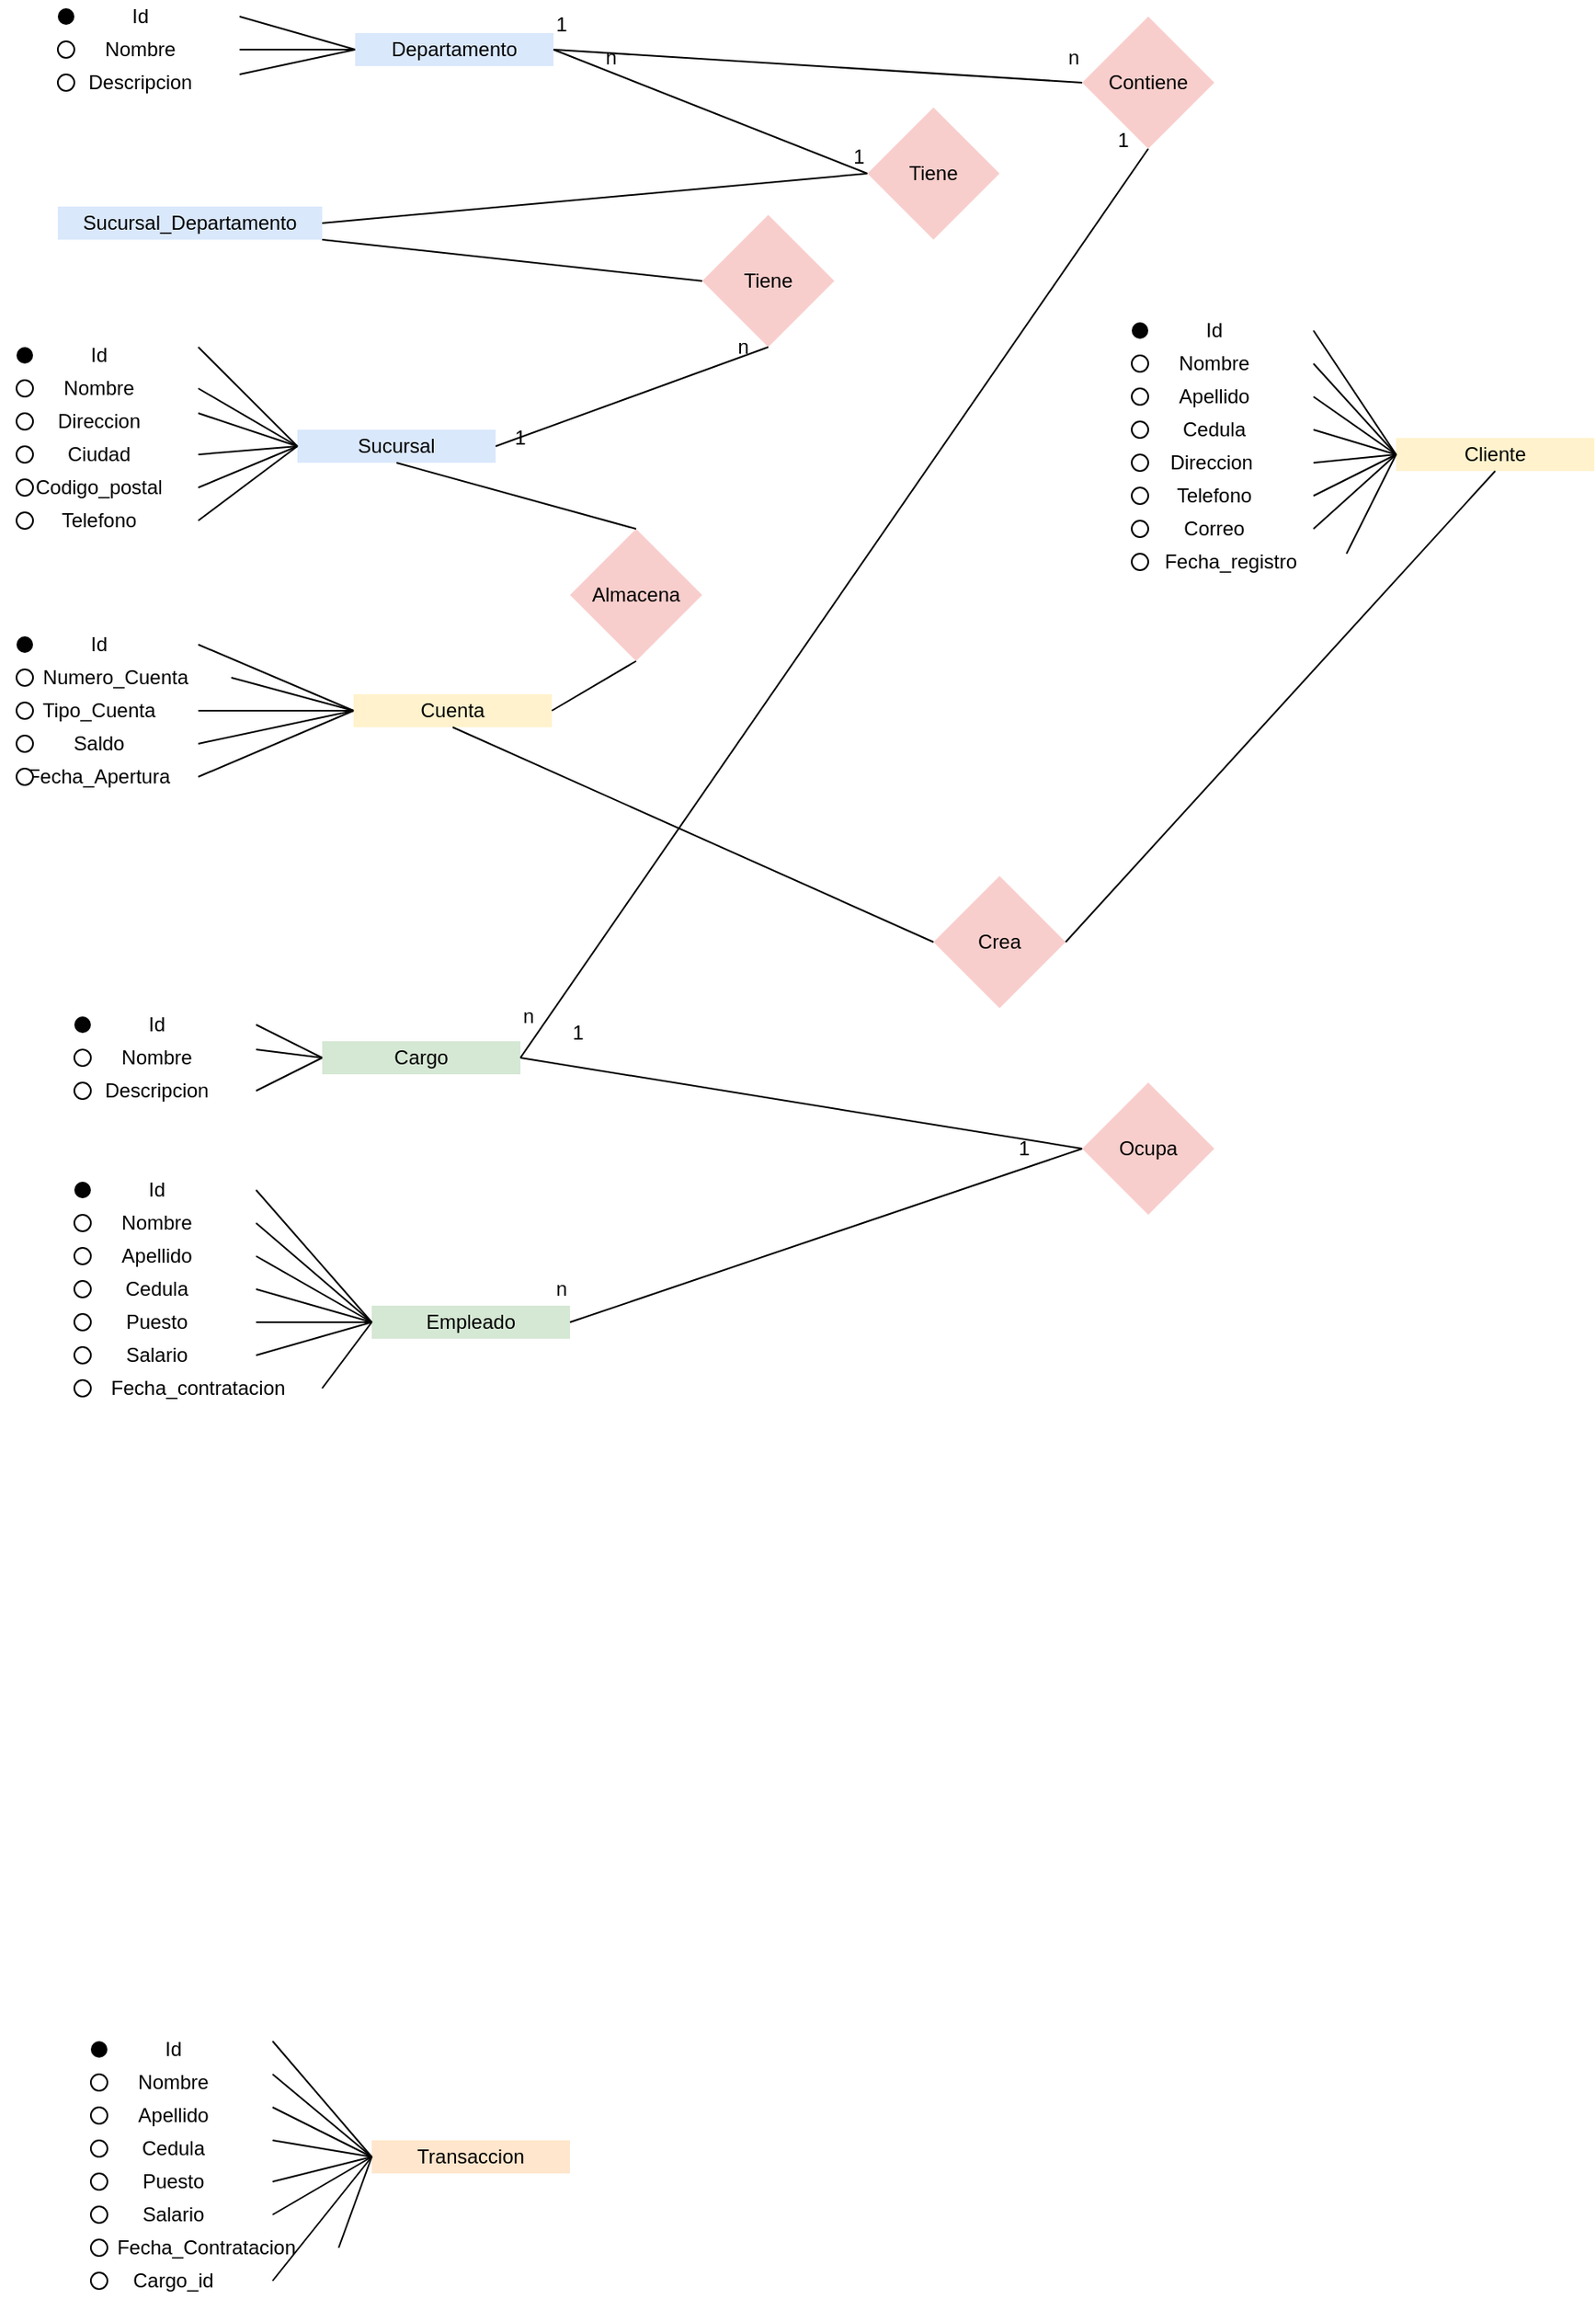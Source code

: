 <mxfile version="24.7.17">
  <diagram name="Página-1" id="cm6yaXPaY5m1iNGXlT3-">
    <mxGraphModel dx="1042" dy="1734" grid="1" gridSize="10" guides="1" tooltips="1" connect="1" arrows="1" fold="1" page="1" pageScale="1" pageWidth="827" pageHeight="1169" background="#ffffff" math="0" shadow="0">
      <root>
        <mxCell id="0" />
        <mxCell id="1" parent="0" />
        <mxCell id="n42NYAiiNYogg9BAQ1MC-1" value="Nombre" style="rounded=0;whiteSpace=wrap;html=1;strokeColor=none;fillColor=none;" parent="1" vertex="1">
          <mxGeometry x="35" y="-765" width="120" height="20" as="geometry" />
        </mxCell>
        <mxCell id="n42NYAiiNYogg9BAQ1MC-2" value="Id" style="rounded=0;whiteSpace=wrap;html=1;strokeColor=none;fillColor=none;" parent="1" vertex="1">
          <mxGeometry x="35" y="-785" width="120" height="20" as="geometry" />
        </mxCell>
        <mxCell id="n42NYAiiNYogg9BAQ1MC-3" value="Direccion" style="rounded=0;whiteSpace=wrap;html=1;strokeColor=none;fillColor=none;" parent="1" vertex="1">
          <mxGeometry x="35" y="-745" width="120" height="20" as="geometry" />
        </mxCell>
        <mxCell id="n42NYAiiNYogg9BAQ1MC-5" value="Ciudad" style="rounded=0;whiteSpace=wrap;html=1;strokeColor=none;fillColor=none;" parent="1" vertex="1">
          <mxGeometry x="35" y="-725" width="120" height="20" as="geometry" />
        </mxCell>
        <mxCell id="n42NYAiiNYogg9BAQ1MC-6" value="Codigo_postal" style="rounded=0;whiteSpace=wrap;html=1;strokeColor=none;fillColor=none;" parent="1" vertex="1">
          <mxGeometry x="35" y="-705" width="120" height="20" as="geometry" />
        </mxCell>
        <mxCell id="n42NYAiiNYogg9BAQ1MC-7" value="Telefono" style="rounded=0;whiteSpace=wrap;html=1;strokeColor=none;fillColor=none;" parent="1" vertex="1">
          <mxGeometry x="35" y="-685" width="120" height="20" as="geometry" />
        </mxCell>
        <mxCell id="n42NYAiiNYogg9BAQ1MC-8" value="Sucursal" style="rounded=0;whiteSpace=wrap;html=1;strokeColor=none;fillColor=#dae8fc;" parent="1" vertex="1">
          <mxGeometry x="215" y="-730" width="120" height="20" as="geometry" />
        </mxCell>
        <mxCell id="n42NYAiiNYogg9BAQ1MC-9" value="" style="ellipse;whiteSpace=wrap;html=1;aspect=fixed;fillColor=#000000;strokeColor=none;" parent="1" vertex="1">
          <mxGeometry x="45" y="-780" width="10" height="10" as="geometry" />
        </mxCell>
        <mxCell id="n42NYAiiNYogg9BAQ1MC-11" value="" style="ellipse;whiteSpace=wrap;html=1;aspect=fixed;" parent="1" vertex="1">
          <mxGeometry x="45" y="-760" width="10" height="10" as="geometry" />
        </mxCell>
        <mxCell id="n42NYAiiNYogg9BAQ1MC-12" value="" style="ellipse;whiteSpace=wrap;html=1;aspect=fixed;" parent="1" vertex="1">
          <mxGeometry x="45" y="-740" width="10" height="10" as="geometry" />
        </mxCell>
        <mxCell id="n42NYAiiNYogg9BAQ1MC-13" value="" style="ellipse;whiteSpace=wrap;html=1;aspect=fixed;" parent="1" vertex="1">
          <mxGeometry x="45" y="-720" width="10" height="10" as="geometry" />
        </mxCell>
        <mxCell id="n42NYAiiNYogg9BAQ1MC-14" value="" style="ellipse;whiteSpace=wrap;html=1;aspect=fixed;" parent="1" vertex="1">
          <mxGeometry x="45" y="-700" width="10" height="10" as="geometry" />
        </mxCell>
        <mxCell id="n42NYAiiNYogg9BAQ1MC-15" value="" style="ellipse;whiteSpace=wrap;html=1;aspect=fixed;" parent="1" vertex="1">
          <mxGeometry x="45" y="-680" width="10" height="10" as="geometry" />
        </mxCell>
        <mxCell id="n42NYAiiNYogg9BAQ1MC-16" value="" style="endArrow=none;html=1;rounded=0;entryX=0;entryY=0.5;entryDx=0;entryDy=0;exitX=1;exitY=0.25;exitDx=0;exitDy=0;" parent="1" source="n42NYAiiNYogg9BAQ1MC-2" target="n42NYAiiNYogg9BAQ1MC-8" edge="1">
          <mxGeometry width="50" height="50" relative="1" as="geometry">
            <mxPoint x="135" y="-765" as="sourcePoint" />
            <mxPoint x="185" y="-815" as="targetPoint" />
          </mxGeometry>
        </mxCell>
        <mxCell id="n42NYAiiNYogg9BAQ1MC-17" value="" style="endArrow=none;html=1;rounded=0;entryX=0;entryY=0.5;entryDx=0;entryDy=0;exitX=1;exitY=0.5;exitDx=0;exitDy=0;" parent="1" source="n42NYAiiNYogg9BAQ1MC-1" target="n42NYAiiNYogg9BAQ1MC-8" edge="1">
          <mxGeometry width="50" height="50" relative="1" as="geometry">
            <mxPoint x="145" y="-760" as="sourcePoint" />
            <mxPoint x="215" y="-725" as="targetPoint" />
          </mxGeometry>
        </mxCell>
        <mxCell id="n42NYAiiNYogg9BAQ1MC-18" value="" style="endArrow=none;html=1;rounded=0;exitX=1;exitY=0.25;exitDx=0;exitDy=0;entryX=0;entryY=0.5;entryDx=0;entryDy=0;" parent="1" source="n42NYAiiNYogg9BAQ1MC-3" target="n42NYAiiNYogg9BAQ1MC-8" edge="1">
          <mxGeometry width="50" height="50" relative="1" as="geometry">
            <mxPoint x="155" y="-735" as="sourcePoint" />
            <mxPoint x="225" y="-745" as="targetPoint" />
          </mxGeometry>
        </mxCell>
        <mxCell id="n42NYAiiNYogg9BAQ1MC-19" value="" style="endArrow=none;html=1;rounded=0;entryX=0;entryY=0.5;entryDx=0;entryDy=0;exitX=1;exitY=0.5;exitDx=0;exitDy=0;" parent="1" source="n42NYAiiNYogg9BAQ1MC-5" target="n42NYAiiNYogg9BAQ1MC-8" edge="1">
          <mxGeometry width="50" height="50" relative="1" as="geometry">
            <mxPoint x="185" y="-750" as="sourcePoint" />
            <mxPoint x="255" y="-715" as="targetPoint" />
          </mxGeometry>
        </mxCell>
        <mxCell id="n42NYAiiNYogg9BAQ1MC-20" value="" style="endArrow=none;html=1;rounded=0;entryX=0;entryY=0.5;entryDx=0;entryDy=0;exitX=1;exitY=0.5;exitDx=0;exitDy=0;" parent="1" source="n42NYAiiNYogg9BAQ1MC-6" target="n42NYAiiNYogg9BAQ1MC-8" edge="1">
          <mxGeometry width="50" height="50" relative="1" as="geometry">
            <mxPoint x="195" y="-740" as="sourcePoint" />
            <mxPoint x="265" y="-705" as="targetPoint" />
          </mxGeometry>
        </mxCell>
        <mxCell id="n42NYAiiNYogg9BAQ1MC-21" value="" style="endArrow=none;html=1;rounded=0;entryX=0;entryY=0.5;entryDx=0;entryDy=0;exitX=1;exitY=0.5;exitDx=0;exitDy=0;" parent="1" source="n42NYAiiNYogg9BAQ1MC-7" target="n42NYAiiNYogg9BAQ1MC-8" edge="1">
          <mxGeometry width="50" height="50" relative="1" as="geometry">
            <mxPoint x="205" y="-730" as="sourcePoint" />
            <mxPoint x="275" y="-695" as="targetPoint" />
          </mxGeometry>
        </mxCell>
        <mxCell id="n42NYAiiNYogg9BAQ1MC-23" value="Nombre" style="rounded=0;whiteSpace=wrap;html=1;strokeColor=none;fillColor=none;" parent="1" vertex="1">
          <mxGeometry x="60" y="-970" width="120" height="20" as="geometry" />
        </mxCell>
        <mxCell id="n42NYAiiNYogg9BAQ1MC-24" value="Id" style="rounded=0;whiteSpace=wrap;html=1;strokeColor=none;fillColor=none;" parent="1" vertex="1">
          <mxGeometry x="60" y="-990" width="120" height="20" as="geometry" />
        </mxCell>
        <mxCell id="n42NYAiiNYogg9BAQ1MC-25" value="Descripcion" style="rounded=0;whiteSpace=wrap;html=1;strokeColor=none;fillColor=none;" parent="1" vertex="1">
          <mxGeometry x="60" y="-950" width="120" height="20" as="geometry" />
        </mxCell>
        <mxCell id="n42NYAiiNYogg9BAQ1MC-26" value="" style="ellipse;whiteSpace=wrap;html=1;aspect=fixed;fillColor=#000000;strokeColor=none;" parent="1" vertex="1">
          <mxGeometry x="70" y="-985" width="10" height="10" as="geometry" />
        </mxCell>
        <mxCell id="n42NYAiiNYogg9BAQ1MC-27" value="" style="ellipse;whiteSpace=wrap;html=1;aspect=fixed;" parent="1" vertex="1">
          <mxGeometry x="70" y="-965" width="10" height="10" as="geometry" />
        </mxCell>
        <mxCell id="n42NYAiiNYogg9BAQ1MC-28" value="" style="ellipse;whiteSpace=wrap;html=1;aspect=fixed;" parent="1" vertex="1">
          <mxGeometry x="70" y="-945" width="10" height="10" as="geometry" />
        </mxCell>
        <mxCell id="n42NYAiiNYogg9BAQ1MC-29" value="" style="endArrow=none;html=1;rounded=0;exitX=1;exitY=0.5;exitDx=0;exitDy=0;entryX=0;entryY=0.5;entryDx=0;entryDy=0;" parent="1" source="n42NYAiiNYogg9BAQ1MC-24" target="n42NYAiiNYogg9BAQ1MC-32" edge="1">
          <mxGeometry width="50" height="50" relative="1" as="geometry">
            <mxPoint x="170" y="-985" as="sourcePoint" />
            <mxPoint x="220" y="-1035" as="targetPoint" />
          </mxGeometry>
        </mxCell>
        <mxCell id="n42NYAiiNYogg9BAQ1MC-32" value="Departamento" style="rounded=0;whiteSpace=wrap;html=1;fillColor=#dae8fc;strokeColor=none;" parent="1" vertex="1">
          <mxGeometry x="250" y="-970" width="120" height="20" as="geometry" />
        </mxCell>
        <mxCell id="n42NYAiiNYogg9BAQ1MC-34" value="" style="endArrow=none;html=1;rounded=0;exitX=1;exitY=0.5;exitDx=0;exitDy=0;entryX=0;entryY=0.5;entryDx=0;entryDy=0;" parent="1" source="n42NYAiiNYogg9BAQ1MC-23" target="n42NYAiiNYogg9BAQ1MC-32" edge="1">
          <mxGeometry width="50" height="50" relative="1" as="geometry">
            <mxPoint x="190" y="-970" as="sourcePoint" />
            <mxPoint x="260" y="-950" as="targetPoint" />
          </mxGeometry>
        </mxCell>
        <mxCell id="n42NYAiiNYogg9BAQ1MC-35" value="" style="endArrow=none;html=1;rounded=0;exitX=1;exitY=0.25;exitDx=0;exitDy=0;entryX=0;entryY=0.5;entryDx=0;entryDy=0;" parent="1" source="n42NYAiiNYogg9BAQ1MC-25" target="n42NYAiiNYogg9BAQ1MC-32" edge="1">
          <mxGeometry width="50" height="50" relative="1" as="geometry">
            <mxPoint x="200" y="-960" as="sourcePoint" />
            <mxPoint x="270" y="-940" as="targetPoint" />
          </mxGeometry>
        </mxCell>
        <mxCell id="n42NYAiiNYogg9BAQ1MC-36" value="Nombre" style="rounded=0;whiteSpace=wrap;html=1;strokeColor=none;fillColor=none;" parent="1" vertex="1">
          <mxGeometry x="70" y="-360" width="120" height="20" as="geometry" />
        </mxCell>
        <mxCell id="n42NYAiiNYogg9BAQ1MC-37" value="Id" style="rounded=0;whiteSpace=wrap;html=1;strokeColor=none;fillColor=none;" parent="1" vertex="1">
          <mxGeometry x="70" y="-380" width="120" height="20" as="geometry" />
        </mxCell>
        <mxCell id="n42NYAiiNYogg9BAQ1MC-38" value="Descripcion" style="rounded=0;whiteSpace=wrap;html=1;strokeColor=none;fillColor=none;" parent="1" vertex="1">
          <mxGeometry x="70" y="-340" width="120" height="20" as="geometry" />
        </mxCell>
        <mxCell id="n42NYAiiNYogg9BAQ1MC-39" value="" style="ellipse;whiteSpace=wrap;html=1;aspect=fixed;fillColor=#030303;strokeColor=none;" parent="1" vertex="1">
          <mxGeometry x="80" y="-375" width="10" height="10" as="geometry" />
        </mxCell>
        <mxCell id="n42NYAiiNYogg9BAQ1MC-40" value="" style="ellipse;whiteSpace=wrap;html=1;aspect=fixed;" parent="1" vertex="1">
          <mxGeometry x="80" y="-355" width="10" height="10" as="geometry" />
        </mxCell>
        <mxCell id="n42NYAiiNYogg9BAQ1MC-41" value="" style="ellipse;whiteSpace=wrap;html=1;aspect=fixed;" parent="1" vertex="1">
          <mxGeometry x="80" y="-335" width="10" height="10" as="geometry" />
        </mxCell>
        <mxCell id="n42NYAiiNYogg9BAQ1MC-42" value="Cargo" style="rounded=0;whiteSpace=wrap;html=1;strokeColor=none;fillColor=#d5e8d4;" parent="1" vertex="1">
          <mxGeometry x="230" y="-360" width="120" height="20" as="geometry" />
        </mxCell>
        <mxCell id="n42NYAiiNYogg9BAQ1MC-46" value="" style="endArrow=none;html=1;rounded=0;exitX=1;exitY=0.5;exitDx=0;exitDy=0;entryX=0;entryY=0.5;entryDx=0;entryDy=0;" parent="1" source="n42NYAiiNYogg9BAQ1MC-37" target="n42NYAiiNYogg9BAQ1MC-42" edge="1">
          <mxGeometry width="50" height="50" relative="1" as="geometry">
            <mxPoint x="170" y="-375" as="sourcePoint" />
            <mxPoint x="220" y="-425" as="targetPoint" />
          </mxGeometry>
        </mxCell>
        <mxCell id="n42NYAiiNYogg9BAQ1MC-47" value="" style="endArrow=none;html=1;rounded=0;exitX=1;exitY=0.25;exitDx=0;exitDy=0;entryX=0;entryY=0.5;entryDx=0;entryDy=0;" parent="1" source="n42NYAiiNYogg9BAQ1MC-36" target="n42NYAiiNYogg9BAQ1MC-42" edge="1">
          <mxGeometry width="50" height="50" relative="1" as="geometry">
            <mxPoint x="190" y="-345" as="sourcePoint" />
            <mxPoint x="240" y="-395" as="targetPoint" />
          </mxGeometry>
        </mxCell>
        <mxCell id="n42NYAiiNYogg9BAQ1MC-48" value="" style="endArrow=none;html=1;rounded=0;exitX=1;exitY=0.5;exitDx=0;exitDy=0;entryX=0;entryY=0.5;entryDx=0;entryDy=0;" parent="1" source="n42NYAiiNYogg9BAQ1MC-38" target="n42NYAiiNYogg9BAQ1MC-42" edge="1">
          <mxGeometry width="50" height="50" relative="1" as="geometry">
            <mxPoint x="200" y="-330" as="sourcePoint" />
            <mxPoint x="250" y="-380" as="targetPoint" />
          </mxGeometry>
        </mxCell>
        <mxCell id="n42NYAiiNYogg9BAQ1MC-56" value="Id" style="rounded=0;whiteSpace=wrap;html=1;strokeColor=none;fillColor=none;" parent="1" vertex="1">
          <mxGeometry x="70" y="-280" width="120" height="20" as="geometry" />
        </mxCell>
        <mxCell id="n42NYAiiNYogg9BAQ1MC-57" value="" style="ellipse;whiteSpace=wrap;html=1;aspect=fixed;fillColor=#030303;strokeColor=none;" parent="1" vertex="1">
          <mxGeometry x="80" y="-275" width="10" height="10" as="geometry" />
        </mxCell>
        <mxCell id="n42NYAiiNYogg9BAQ1MC-58" value="Nombre" style="rounded=0;whiteSpace=wrap;html=1;strokeColor=none;fillColor=none;" parent="1" vertex="1">
          <mxGeometry x="70" y="-260" width="120" height="20" as="geometry" />
        </mxCell>
        <mxCell id="n42NYAiiNYogg9BAQ1MC-60" value="Apellido&lt;span style=&quot;color: rgba(0, 0, 0, 0); font-family: monospace; font-size: 0px; text-align: start; text-wrap: nowrap;&quot;&gt;%3CmxGraphModel%3E%3Croot%3E%3CmxCell%20id%3D%220%22%2F%3E%3CmxCell%20id%3D%221%22%20parent%3D%220%22%2F%3E%3CmxCell%20id%3D%222%22%20value%3D%22Id%22%20style%3D%22rounded%3D0%3BwhiteSpace%3Dwrap%3Bhtml%3D1%3BstrokeColor%3Ddefault%3B%22%20vertex%3D%221%22%20parent%3D%221%22%3E%3CmxGeometry%20x%3D%22420%22%20y%3D%22-660%22%20width%3D%22120%22%20height%3D%2220%22%20as%3D%22geometry%22%2F%3E%3C%2FmxCell%3E%3C%2Froot%3E%3C%2FmxGraphModel%3E&lt;/span&gt;" style="rounded=0;whiteSpace=wrap;html=1;strokeColor=none;fillColor=none;" parent="1" vertex="1">
          <mxGeometry x="70" y="-240" width="120" height="20" as="geometry" />
        </mxCell>
        <mxCell id="n42NYAiiNYogg9BAQ1MC-61" value="Cedula" style="rounded=0;whiteSpace=wrap;html=1;strokeColor=none;fillColor=none;" parent="1" vertex="1">
          <mxGeometry x="70" y="-220" width="120" height="20" as="geometry" />
        </mxCell>
        <mxCell id="n42NYAiiNYogg9BAQ1MC-63" value="Puesto" style="rounded=0;whiteSpace=wrap;html=1;strokeColor=none;fillColor=none;" parent="1" vertex="1">
          <mxGeometry x="70" y="-200" width="120" height="20" as="geometry" />
        </mxCell>
        <mxCell id="n42NYAiiNYogg9BAQ1MC-64" value="Salario" style="rounded=0;whiteSpace=wrap;html=1;strokeColor=none;fillColor=none;" parent="1" vertex="1">
          <mxGeometry x="70" y="-180" width="120" height="20" as="geometry" />
        </mxCell>
        <mxCell id="n42NYAiiNYogg9BAQ1MC-65" value="&amp;nbsp; &amp;nbsp;Fecha_contratacion" style="rounded=0;whiteSpace=wrap;html=1;strokeColor=none;fillColor=none;" parent="1" vertex="1">
          <mxGeometry x="70" y="-160" width="160" height="20" as="geometry" />
        </mxCell>
        <mxCell id="n42NYAiiNYogg9BAQ1MC-67" value="Empleado" style="rounded=0;whiteSpace=wrap;html=1;strokeColor=none;fillColor=#d5e8d4;" parent="1" vertex="1">
          <mxGeometry x="260" y="-200" width="120" height="20" as="geometry" />
        </mxCell>
        <mxCell id="n42NYAiiNYogg9BAQ1MC-68" value="" style="endArrow=none;html=1;rounded=0;exitX=1;exitY=0.5;exitDx=0;exitDy=0;entryX=0;entryY=0.5;entryDx=0;entryDy=0;" parent="1" source="n42NYAiiNYogg9BAQ1MC-56" target="n42NYAiiNYogg9BAQ1MC-67" edge="1">
          <mxGeometry width="50" height="50" relative="1" as="geometry">
            <mxPoint x="200" y="-260" as="sourcePoint" />
            <mxPoint x="250" y="-310" as="targetPoint" />
          </mxGeometry>
        </mxCell>
        <mxCell id="n42NYAiiNYogg9BAQ1MC-69" value="" style="endArrow=none;html=1;rounded=0;exitX=1;exitY=0.5;exitDx=0;exitDy=0;entryX=0;entryY=0.5;entryDx=0;entryDy=0;" parent="1" source="n42NYAiiNYogg9BAQ1MC-58" target="n42NYAiiNYogg9BAQ1MC-67" edge="1">
          <mxGeometry width="50" height="50" relative="1" as="geometry">
            <mxPoint x="200" y="-260" as="sourcePoint" />
            <mxPoint x="280" y="-200" as="targetPoint" />
          </mxGeometry>
        </mxCell>
        <mxCell id="n42NYAiiNYogg9BAQ1MC-70" value="" style="endArrow=none;html=1;rounded=0;exitX=1;exitY=0.5;exitDx=0;exitDy=0;entryX=0;entryY=0.5;entryDx=0;entryDy=0;" parent="1" source="n42NYAiiNYogg9BAQ1MC-60" target="n42NYAiiNYogg9BAQ1MC-67" edge="1">
          <mxGeometry width="50" height="50" relative="1" as="geometry">
            <mxPoint x="210" y="-250" as="sourcePoint" />
            <mxPoint x="290" y="-190" as="targetPoint" />
          </mxGeometry>
        </mxCell>
        <mxCell id="n42NYAiiNYogg9BAQ1MC-71" value="" style="endArrow=none;html=1;rounded=0;exitX=1;exitY=0.5;exitDx=0;exitDy=0;entryX=0;entryY=0.5;entryDx=0;entryDy=0;" parent="1" source="n42NYAiiNYogg9BAQ1MC-61" target="n42NYAiiNYogg9BAQ1MC-67" edge="1">
          <mxGeometry width="50" height="50" relative="1" as="geometry">
            <mxPoint x="220" y="-240" as="sourcePoint" />
            <mxPoint x="300" y="-180" as="targetPoint" />
          </mxGeometry>
        </mxCell>
        <mxCell id="n42NYAiiNYogg9BAQ1MC-72" value="" style="endArrow=none;html=1;rounded=0;exitX=1;exitY=0.5;exitDx=0;exitDy=0;entryX=0;entryY=0.5;entryDx=0;entryDy=0;" parent="1" source="n42NYAiiNYogg9BAQ1MC-63" target="n42NYAiiNYogg9BAQ1MC-67" edge="1">
          <mxGeometry width="50" height="50" relative="1" as="geometry">
            <mxPoint x="230" y="-230" as="sourcePoint" />
            <mxPoint x="310" y="-170" as="targetPoint" />
          </mxGeometry>
        </mxCell>
        <mxCell id="n42NYAiiNYogg9BAQ1MC-73" value="" style="endArrow=none;html=1;rounded=0;exitX=1;exitY=0.5;exitDx=0;exitDy=0;entryX=0;entryY=0.5;entryDx=0;entryDy=0;" parent="1" source="n42NYAiiNYogg9BAQ1MC-64" target="n42NYAiiNYogg9BAQ1MC-67" edge="1">
          <mxGeometry width="50" height="50" relative="1" as="geometry">
            <mxPoint x="240" y="-220" as="sourcePoint" />
            <mxPoint x="320" y="-160" as="targetPoint" />
          </mxGeometry>
        </mxCell>
        <mxCell id="n42NYAiiNYogg9BAQ1MC-74" value="" style="endArrow=none;html=1;rounded=0;exitX=1;exitY=0.5;exitDx=0;exitDy=0;entryX=0;entryY=0.5;entryDx=0;entryDy=0;" parent="1" source="n42NYAiiNYogg9BAQ1MC-65" target="n42NYAiiNYogg9BAQ1MC-67" edge="1">
          <mxGeometry width="50" height="50" relative="1" as="geometry">
            <mxPoint x="250" y="-210" as="sourcePoint" />
            <mxPoint x="330" y="-150" as="targetPoint" />
          </mxGeometry>
        </mxCell>
        <mxCell id="n42NYAiiNYogg9BAQ1MC-76" value="Id" style="rounded=0;whiteSpace=wrap;html=1;strokeColor=none;fillColor=none;" parent="1" vertex="1">
          <mxGeometry x="710" y="-800" width="120" height="20" as="geometry" />
        </mxCell>
        <mxCell id="n42NYAiiNYogg9BAQ1MC-77" value="" style="ellipse;whiteSpace=wrap;html=1;aspect=fixed;fillColor=#030303;strokeColor=none;" parent="1" vertex="1">
          <mxGeometry x="720" y="-795" width="10" height="10" as="geometry" />
        </mxCell>
        <mxCell id="n42NYAiiNYogg9BAQ1MC-78" value="Nombre" style="rounded=0;whiteSpace=wrap;html=1;strokeColor=none;fillColor=none;" parent="1" vertex="1">
          <mxGeometry x="710" y="-780" width="120" height="20" as="geometry" />
        </mxCell>
        <mxCell id="n42NYAiiNYogg9BAQ1MC-79" value="Apellido&lt;span style=&quot;color: rgba(0, 0, 0, 0); font-family: monospace; font-size: 0px; text-align: start; text-wrap: nowrap;&quot;&gt;%3CmxGraphModel%3E%3Croot%3E%3CmxCell%20id%3D%220%22%2F%3E%3CmxCell%20id%3D%221%22%20parent%3D%220%22%2F%3E%3CmxCell%20id%3D%222%22%20value%3D%22Id%22%20style%3D%22rounded%3D0%3BwhiteSpace%3Dwrap%3Bhtml%3D1%3BstrokeColor%3Ddefault%3B%22%20vertex%3D%221%22%20parent%3D%221%22%3E%3CmxGeometry%20x%3D%22420%22%20y%3D%22-660%22%20width%3D%22120%22%20height%3D%2220%22%20as%3D%22geometry%22%2F%3E%3C%2FmxCell%3E%3C%2Froot%3E%3C%2FmxGraphModel%3E&lt;/span&gt;" style="rounded=0;whiteSpace=wrap;html=1;strokeColor=none;fillColor=none;" parent="1" vertex="1">
          <mxGeometry x="710" y="-760" width="120" height="20" as="geometry" />
        </mxCell>
        <mxCell id="n42NYAiiNYogg9BAQ1MC-80" value="Cedula" style="rounded=0;whiteSpace=wrap;html=1;strokeColor=none;fillColor=none;" parent="1" vertex="1">
          <mxGeometry x="710" y="-740" width="120" height="20" as="geometry" />
        </mxCell>
        <mxCell id="n42NYAiiNYogg9BAQ1MC-81" value="Direccion&amp;nbsp;" style="rounded=0;whiteSpace=wrap;html=1;strokeColor=none;fillColor=none;" parent="1" vertex="1">
          <mxGeometry x="710" y="-720" width="120" height="20" as="geometry" />
        </mxCell>
        <mxCell id="n42NYAiiNYogg9BAQ1MC-82" value="Telefono" style="rounded=0;whiteSpace=wrap;html=1;strokeColor=none;fillColor=none;" parent="1" vertex="1">
          <mxGeometry x="710" y="-700" width="120" height="20" as="geometry" />
        </mxCell>
        <mxCell id="n42NYAiiNYogg9BAQ1MC-83" value="Correo" style="rounded=0;whiteSpace=wrap;html=1;strokeColor=none;fillColor=none;" parent="1" vertex="1">
          <mxGeometry x="710" y="-680" width="120" height="20" as="geometry" />
        </mxCell>
        <mxCell id="n42NYAiiNYogg9BAQ1MC-84" value="Fecha_registro" style="rounded=0;whiteSpace=wrap;html=1;strokeColor=none;fillColor=none;" parent="1" vertex="1">
          <mxGeometry x="710" y="-660" width="140" height="20" as="geometry" />
        </mxCell>
        <mxCell id="n42NYAiiNYogg9BAQ1MC-85" value="Cliente" style="rounded=0;whiteSpace=wrap;html=1;strokeColor=none;fillColor=#fff2cc;" parent="1" vertex="1">
          <mxGeometry x="880" y="-725" width="120" height="20" as="geometry" />
        </mxCell>
        <mxCell id="n42NYAiiNYogg9BAQ1MC-86" value="" style="endArrow=none;html=1;rounded=0;exitX=1;exitY=0.5;exitDx=0;exitDy=0;entryX=0;entryY=0.5;entryDx=0;entryDy=0;" parent="1" source="n42NYAiiNYogg9BAQ1MC-76" target="n42NYAiiNYogg9BAQ1MC-85" edge="1">
          <mxGeometry width="50" height="50" relative="1" as="geometry">
            <mxPoint x="840" y="-780" as="sourcePoint" />
            <mxPoint x="890" y="-830" as="targetPoint" />
          </mxGeometry>
        </mxCell>
        <mxCell id="n42NYAiiNYogg9BAQ1MC-87" value="" style="endArrow=none;html=1;rounded=0;exitX=1;exitY=0.5;exitDx=0;exitDy=0;entryX=0;entryY=0.5;entryDx=0;entryDy=0;" parent="1" source="n42NYAiiNYogg9BAQ1MC-78" target="n42NYAiiNYogg9BAQ1MC-85" edge="1">
          <mxGeometry width="50" height="50" relative="1" as="geometry">
            <mxPoint x="840" y="-780" as="sourcePoint" />
            <mxPoint x="920" y="-720" as="targetPoint" />
          </mxGeometry>
        </mxCell>
        <mxCell id="n42NYAiiNYogg9BAQ1MC-88" value="" style="endArrow=none;html=1;rounded=0;exitX=1;exitY=0.5;exitDx=0;exitDy=0;entryX=0;entryY=0.5;entryDx=0;entryDy=0;" parent="1" source="n42NYAiiNYogg9BAQ1MC-79" target="n42NYAiiNYogg9BAQ1MC-85" edge="1">
          <mxGeometry width="50" height="50" relative="1" as="geometry">
            <mxPoint x="850" y="-770" as="sourcePoint" />
            <mxPoint x="930" y="-710" as="targetPoint" />
          </mxGeometry>
        </mxCell>
        <mxCell id="n42NYAiiNYogg9BAQ1MC-89" value="" style="endArrow=none;html=1;rounded=0;exitX=1;exitY=0.5;exitDx=0;exitDy=0;entryX=0;entryY=0.5;entryDx=0;entryDy=0;" parent="1" source="n42NYAiiNYogg9BAQ1MC-80" target="n42NYAiiNYogg9BAQ1MC-85" edge="1">
          <mxGeometry width="50" height="50" relative="1" as="geometry">
            <mxPoint x="860" y="-760" as="sourcePoint" />
            <mxPoint x="940" y="-700" as="targetPoint" />
          </mxGeometry>
        </mxCell>
        <mxCell id="n42NYAiiNYogg9BAQ1MC-90" value="" style="endArrow=none;html=1;rounded=0;exitX=1;exitY=0.5;exitDx=0;exitDy=0;entryX=0;entryY=0.5;entryDx=0;entryDy=0;" parent="1" source="n42NYAiiNYogg9BAQ1MC-81" target="n42NYAiiNYogg9BAQ1MC-85" edge="1">
          <mxGeometry width="50" height="50" relative="1" as="geometry">
            <mxPoint x="870" y="-750" as="sourcePoint" />
            <mxPoint x="950" y="-690" as="targetPoint" />
          </mxGeometry>
        </mxCell>
        <mxCell id="n42NYAiiNYogg9BAQ1MC-91" value="" style="endArrow=none;html=1;rounded=0;exitX=1;exitY=0.5;exitDx=0;exitDy=0;entryX=0;entryY=0.5;entryDx=0;entryDy=0;" parent="1" source="n42NYAiiNYogg9BAQ1MC-82" target="n42NYAiiNYogg9BAQ1MC-85" edge="1">
          <mxGeometry width="50" height="50" relative="1" as="geometry">
            <mxPoint x="880" y="-740" as="sourcePoint" />
            <mxPoint x="960" y="-680" as="targetPoint" />
          </mxGeometry>
        </mxCell>
        <mxCell id="n42NYAiiNYogg9BAQ1MC-92" value="" style="endArrow=none;html=1;rounded=0;exitX=1;exitY=0.5;exitDx=0;exitDy=0;entryX=0;entryY=0.5;entryDx=0;entryDy=0;" parent="1" source="n42NYAiiNYogg9BAQ1MC-83" target="n42NYAiiNYogg9BAQ1MC-85" edge="1">
          <mxGeometry width="50" height="50" relative="1" as="geometry">
            <mxPoint x="890" y="-730" as="sourcePoint" />
            <mxPoint x="970" y="-670" as="targetPoint" />
          </mxGeometry>
        </mxCell>
        <mxCell id="n42NYAiiNYogg9BAQ1MC-93" value="" style="endArrow=none;html=1;rounded=0;exitX=1;exitY=0.25;exitDx=0;exitDy=0;entryX=0;entryY=0.5;entryDx=0;entryDy=0;" parent="1" source="n42NYAiiNYogg9BAQ1MC-84" target="n42NYAiiNYogg9BAQ1MC-85" edge="1">
          <mxGeometry width="50" height="50" relative="1" as="geometry">
            <mxPoint x="900" y="-720" as="sourcePoint" />
            <mxPoint x="980" y="-660" as="targetPoint" />
          </mxGeometry>
        </mxCell>
        <mxCell id="n42NYAiiNYogg9BAQ1MC-141" value="Id" style="rounded=0;whiteSpace=wrap;html=1;strokeColor=none;fillColor=none;" parent="1" vertex="1">
          <mxGeometry x="35" y="-610" width="120" height="20" as="geometry" />
        </mxCell>
        <mxCell id="n42NYAiiNYogg9BAQ1MC-142" value="" style="ellipse;whiteSpace=wrap;html=1;aspect=fixed;fillColor=#030303;strokeColor=none;" parent="1" vertex="1">
          <mxGeometry x="45" y="-605" width="10" height="10" as="geometry" />
        </mxCell>
        <mxCell id="n42NYAiiNYogg9BAQ1MC-143" value="Numero_Cuenta" style="rounded=0;whiteSpace=wrap;html=1;strokeColor=none;fillColor=none;" parent="1" vertex="1">
          <mxGeometry x="35" y="-590" width="140" height="20" as="geometry" />
        </mxCell>
        <mxCell id="n42NYAiiNYogg9BAQ1MC-144" value="Tipo_Cuenta" style="rounded=0;whiteSpace=wrap;html=1;strokeColor=none;fillColor=none;" parent="1" vertex="1">
          <mxGeometry x="35" y="-570" width="120" height="20" as="geometry" />
        </mxCell>
        <mxCell id="n42NYAiiNYogg9BAQ1MC-145" value="Saldo" style="rounded=0;whiteSpace=wrap;html=1;strokeColor=none;fillColor=none;" parent="1" vertex="1">
          <mxGeometry x="35" y="-550" width="120" height="20" as="geometry" />
        </mxCell>
        <mxCell id="n42NYAiiNYogg9BAQ1MC-146" value="Fecha_Apertura" style="rounded=0;whiteSpace=wrap;html=1;strokeColor=none;fillColor=none;" parent="1" vertex="1">
          <mxGeometry x="35" y="-530" width="120" height="20" as="geometry" />
        </mxCell>
        <mxCell id="n42NYAiiNYogg9BAQ1MC-150" value="Cuenta" style="rounded=0;whiteSpace=wrap;html=1;strokeColor=none;fillColor=#fff2cc;" parent="1" vertex="1">
          <mxGeometry x="249" y="-570" width="120" height="20" as="geometry" />
        </mxCell>
        <mxCell id="n42NYAiiNYogg9BAQ1MC-151" value="" style="endArrow=none;html=1;rounded=0;exitX=1;exitY=0.5;exitDx=0;exitDy=0;entryX=0;entryY=0.5;entryDx=0;entryDy=0;" parent="1" source="n42NYAiiNYogg9BAQ1MC-141" target="n42NYAiiNYogg9BAQ1MC-150" edge="1">
          <mxGeometry width="50" height="50" relative="1" as="geometry">
            <mxPoint x="165" y="-590" as="sourcePoint" />
            <mxPoint x="215" y="-640" as="targetPoint" />
          </mxGeometry>
        </mxCell>
        <mxCell id="n42NYAiiNYogg9BAQ1MC-152" value="" style="endArrow=none;html=1;rounded=0;exitX=1;exitY=0.5;exitDx=0;exitDy=0;entryX=0;entryY=0.5;entryDx=0;entryDy=0;" parent="1" source="n42NYAiiNYogg9BAQ1MC-143" target="n42NYAiiNYogg9BAQ1MC-150" edge="1">
          <mxGeometry width="50" height="50" relative="1" as="geometry">
            <mxPoint x="165" y="-590" as="sourcePoint" />
            <mxPoint x="245" y="-530" as="targetPoint" />
          </mxGeometry>
        </mxCell>
        <mxCell id="n42NYAiiNYogg9BAQ1MC-153" value="" style="endArrow=none;html=1;rounded=0;exitX=1;exitY=0.5;exitDx=0;exitDy=0;entryX=0;entryY=0.5;entryDx=0;entryDy=0;" parent="1" source="n42NYAiiNYogg9BAQ1MC-144" target="n42NYAiiNYogg9BAQ1MC-150" edge="1">
          <mxGeometry width="50" height="50" relative="1" as="geometry">
            <mxPoint x="175" y="-580" as="sourcePoint" />
            <mxPoint x="255" y="-520" as="targetPoint" />
          </mxGeometry>
        </mxCell>
        <mxCell id="n42NYAiiNYogg9BAQ1MC-154" value="" style="endArrow=none;html=1;rounded=0;exitX=1;exitY=0.5;exitDx=0;exitDy=0;entryX=0;entryY=0.5;entryDx=0;entryDy=0;" parent="1" source="n42NYAiiNYogg9BAQ1MC-145" target="n42NYAiiNYogg9BAQ1MC-150" edge="1">
          <mxGeometry width="50" height="50" relative="1" as="geometry">
            <mxPoint x="185" y="-570" as="sourcePoint" />
            <mxPoint x="265" y="-510" as="targetPoint" />
          </mxGeometry>
        </mxCell>
        <mxCell id="n42NYAiiNYogg9BAQ1MC-155" value="" style="endArrow=none;html=1;rounded=0;exitX=1;exitY=0.5;exitDx=0;exitDy=0;entryX=0;entryY=0.5;entryDx=0;entryDy=0;" parent="1" source="n42NYAiiNYogg9BAQ1MC-146" target="n42NYAiiNYogg9BAQ1MC-150" edge="1">
          <mxGeometry width="50" height="50" relative="1" as="geometry">
            <mxPoint x="195" y="-560" as="sourcePoint" />
            <mxPoint x="275" y="-500" as="targetPoint" />
          </mxGeometry>
        </mxCell>
        <mxCell id="n42NYAiiNYogg9BAQ1MC-166" value="Tiene" style="rhombus;whiteSpace=wrap;html=1;fillColor=#f8cecc;strokeColor=none;" parent="1" vertex="1">
          <mxGeometry x="560" y="-925" width="80" height="80" as="geometry" />
        </mxCell>
        <mxCell id="n42NYAiiNYogg9BAQ1MC-168" value="" style="endArrow=none;html=1;rounded=0;entryX=0;entryY=0.5;entryDx=0;entryDy=0;exitX=1;exitY=0.5;exitDx=0;exitDy=0;" parent="1" source="n42NYAiiNYogg9BAQ1MC-237" target="n42NYAiiNYogg9BAQ1MC-166" edge="1">
          <mxGeometry width="50" height="50" relative="1" as="geometry">
            <mxPoint x="450" y="-940" as="sourcePoint" />
            <mxPoint x="500" y="-990" as="targetPoint" />
          </mxGeometry>
        </mxCell>
        <mxCell id="n42NYAiiNYogg9BAQ1MC-173" value="1" style="rounded=0;whiteSpace=wrap;html=1;strokeColor=none;fillColor=none;" parent="1" vertex="1">
          <mxGeometry x="345" y="-730" width="10" height="10" as="geometry" />
        </mxCell>
        <mxCell id="n42NYAiiNYogg9BAQ1MC-176" value="n" style="rounded=0;whiteSpace=wrap;html=1;strokeColor=none;fillColor=none;" parent="1" vertex="1">
          <mxGeometry x="370" y="-215" width="10" height="10" as="geometry" />
        </mxCell>
        <mxCell id="n42NYAiiNYogg9BAQ1MC-180" value="n" style="rounded=0;whiteSpace=wrap;html=1;strokeColor=none;fillColor=none;" parent="1" vertex="1">
          <mxGeometry x="480" y="-785" width="10" height="10" as="geometry" />
        </mxCell>
        <mxCell id="n42NYAiiNYogg9BAQ1MC-181" value="Contiene" style="rhombus;whiteSpace=wrap;html=1;fillColor=#f8cecc;strokeColor=none;" parent="1" vertex="1">
          <mxGeometry x="690" y="-980" width="80" height="80" as="geometry" />
        </mxCell>
        <mxCell id="n42NYAiiNYogg9BAQ1MC-183" value="" style="endArrow=none;html=1;rounded=0;exitX=1;exitY=0.5;exitDx=0;exitDy=0;entryX=0;entryY=0.5;entryDx=0;entryDy=0;" parent="1" source="n42NYAiiNYogg9BAQ1MC-32" target="n42NYAiiNYogg9BAQ1MC-181" edge="1">
          <mxGeometry width="50" height="50" relative="1" as="geometry">
            <mxPoint x="240" y="-830" as="sourcePoint" />
            <mxPoint x="290" y="-880" as="targetPoint" />
          </mxGeometry>
        </mxCell>
        <mxCell id="n42NYAiiNYogg9BAQ1MC-185" value="1" style="rounded=0;whiteSpace=wrap;html=1;strokeColor=none;fillColor=none;" parent="1" vertex="1">
          <mxGeometry x="710" y="-910" width="10" height="10" as="geometry" />
        </mxCell>
        <mxCell id="n42NYAiiNYogg9BAQ1MC-186" value="1" style="rounded=0;whiteSpace=wrap;html=1;strokeColor=none;fillColor=none;" parent="1" vertex="1">
          <mxGeometry x="370" y="-980" width="10" height="10" as="geometry" />
        </mxCell>
        <mxCell id="n42NYAiiNYogg9BAQ1MC-187" value="n" style="rounded=0;whiteSpace=wrap;html=1;strokeColor=none;fillColor=none;" parent="1" vertex="1">
          <mxGeometry x="680" y="-960" width="10" height="10" as="geometry" />
        </mxCell>
        <mxCell id="n42NYAiiNYogg9BAQ1MC-193" value="Ocupa" style="rhombus;whiteSpace=wrap;html=1;fillColor=#f8cecc;strokeColor=none;" parent="1" vertex="1">
          <mxGeometry x="690" y="-335" width="80" height="80" as="geometry" />
        </mxCell>
        <mxCell id="n42NYAiiNYogg9BAQ1MC-194" value="" style="endArrow=none;html=1;rounded=0;exitX=1;exitY=0.5;exitDx=0;exitDy=0;entryX=0;entryY=0.5;entryDx=0;entryDy=0;" parent="1" source="n42NYAiiNYogg9BAQ1MC-42" target="n42NYAiiNYogg9BAQ1MC-193" edge="1">
          <mxGeometry width="50" height="50" relative="1" as="geometry">
            <mxPoint x="420" y="-475" as="sourcePoint" />
            <mxPoint x="470" y="-525" as="targetPoint" />
          </mxGeometry>
        </mxCell>
        <mxCell id="n42NYAiiNYogg9BAQ1MC-195" value="" style="endArrow=none;html=1;rounded=0;entryX=0;entryY=0.5;entryDx=0;entryDy=0;exitX=1;exitY=0.5;exitDx=0;exitDy=0;" parent="1" source="n42NYAiiNYogg9BAQ1MC-67" target="n42NYAiiNYogg9BAQ1MC-193" edge="1">
          <mxGeometry width="50" height="50" relative="1" as="geometry">
            <mxPoint x="440" y="-310" as="sourcePoint" />
            <mxPoint x="660" y="-380" as="targetPoint" />
          </mxGeometry>
        </mxCell>
        <mxCell id="n42NYAiiNYogg9BAQ1MC-196" value="n" style="rounded=0;whiteSpace=wrap;html=1;strokeColor=none;fillColor=none;" parent="1" vertex="1">
          <mxGeometry x="350" y="-380" width="10" height="10" as="geometry" />
        </mxCell>
        <mxCell id="n42NYAiiNYogg9BAQ1MC-199" value="1" style="rounded=0;whiteSpace=wrap;html=1;strokeColor=none;fillColor=none;" parent="1" vertex="1">
          <mxGeometry x="650" y="-300" width="10" height="10" as="geometry" />
        </mxCell>
        <mxCell id="n42NYAiiNYogg9BAQ1MC-200" value="" style="ellipse;whiteSpace=wrap;html=1;aspect=fixed;" parent="1" vertex="1">
          <mxGeometry x="720" y="-775" width="10" height="10" as="geometry" />
        </mxCell>
        <mxCell id="n42NYAiiNYogg9BAQ1MC-201" value="" style="ellipse;whiteSpace=wrap;html=1;aspect=fixed;" parent="1" vertex="1">
          <mxGeometry x="720" y="-755" width="10" height="10" as="geometry" />
        </mxCell>
        <mxCell id="n42NYAiiNYogg9BAQ1MC-203" value="" style="endArrow=none;html=1;rounded=0;exitX=1;exitY=0.5;exitDx=0;exitDy=0;entryX=0;entryY=0.5;entryDx=0;entryDy=0;" parent="1" source="n42NYAiiNYogg9BAQ1MC-32" target="n42NYAiiNYogg9BAQ1MC-166" edge="1">
          <mxGeometry width="50" height="50" relative="1" as="geometry">
            <mxPoint x="380" y="-950" as="sourcePoint" />
            <mxPoint x="635" y="-960" as="targetPoint" />
          </mxGeometry>
        </mxCell>
        <mxCell id="n42NYAiiNYogg9BAQ1MC-205" value="n" style="rounded=0;whiteSpace=wrap;html=1;strokeColor=none;fillColor=none;" parent="1" vertex="1">
          <mxGeometry x="400" y="-960" width="10" height="10" as="geometry" />
        </mxCell>
        <mxCell id="n42NYAiiNYogg9BAQ1MC-207" value="1" style="rounded=0;whiteSpace=wrap;html=1;strokeColor=none;fillColor=none;" parent="1" vertex="1">
          <mxGeometry x="550" y="-900" width="10" height="10" as="geometry" />
        </mxCell>
        <mxCell id="n42NYAiiNYogg9BAQ1MC-208" value="" style="endArrow=none;html=1;rounded=0;entryX=0.5;entryY=1;entryDx=0;entryDy=0;exitX=1;exitY=0.5;exitDx=0;exitDy=0;" parent="1" source="n42NYAiiNYogg9BAQ1MC-42" target="n42NYAiiNYogg9BAQ1MC-181" edge="1">
          <mxGeometry width="50" height="50" relative="1" as="geometry">
            <mxPoint x="350" y="-640" as="sourcePoint" />
            <mxPoint x="390" y="-680" as="targetPoint" />
          </mxGeometry>
        </mxCell>
        <mxCell id="n42NYAiiNYogg9BAQ1MC-209" value="1" style="rounded=0;whiteSpace=wrap;html=1;strokeColor=none;fillColor=none;" parent="1" vertex="1">
          <mxGeometry x="380" y="-370" width="10" height="10" as="geometry" />
        </mxCell>
        <mxCell id="n42NYAiiNYogg9BAQ1MC-210" value="" style="ellipse;whiteSpace=wrap;html=1;aspect=fixed;" parent="1" vertex="1">
          <mxGeometry x="80" y="-255" width="10" height="10" as="geometry" />
        </mxCell>
        <mxCell id="n42NYAiiNYogg9BAQ1MC-211" value="" style="ellipse;whiteSpace=wrap;html=1;aspect=fixed;" parent="1" vertex="1">
          <mxGeometry x="80" y="-235" width="10" height="10" as="geometry" />
        </mxCell>
        <mxCell id="n42NYAiiNYogg9BAQ1MC-212" value="" style="ellipse;whiteSpace=wrap;html=1;aspect=fixed;" parent="1" vertex="1">
          <mxGeometry x="80" y="-215" width="10" height="10" as="geometry" />
        </mxCell>
        <mxCell id="n42NYAiiNYogg9BAQ1MC-213" value="" style="ellipse;whiteSpace=wrap;html=1;aspect=fixed;" parent="1" vertex="1">
          <mxGeometry x="80" y="-195" width="10" height="10" as="geometry" />
        </mxCell>
        <mxCell id="n42NYAiiNYogg9BAQ1MC-214" value="" style="ellipse;whiteSpace=wrap;html=1;aspect=fixed;" parent="1" vertex="1">
          <mxGeometry x="80" y="-175" width="10" height="10" as="geometry" />
        </mxCell>
        <mxCell id="n42NYAiiNYogg9BAQ1MC-215" value="" style="ellipse;whiteSpace=wrap;html=1;aspect=fixed;" parent="1" vertex="1">
          <mxGeometry x="80" y="-155" width="10" height="10" as="geometry" />
        </mxCell>
        <mxCell id="n42NYAiiNYogg9BAQ1MC-216" value="" style="ellipse;whiteSpace=wrap;html=1;aspect=fixed;" parent="1" vertex="1">
          <mxGeometry x="720" y="-735" width="10" height="10" as="geometry" />
        </mxCell>
        <mxCell id="n42NYAiiNYogg9BAQ1MC-217" value="" style="ellipse;whiteSpace=wrap;html=1;aspect=fixed;" parent="1" vertex="1">
          <mxGeometry x="720" y="-715" width="10" height="10" as="geometry" />
        </mxCell>
        <mxCell id="n42NYAiiNYogg9BAQ1MC-218" value="" style="ellipse;whiteSpace=wrap;html=1;aspect=fixed;" parent="1" vertex="1">
          <mxGeometry x="720" y="-695" width="10" height="10" as="geometry" />
        </mxCell>
        <mxCell id="n42NYAiiNYogg9BAQ1MC-219" value="" style="ellipse;whiteSpace=wrap;html=1;aspect=fixed;" parent="1" vertex="1">
          <mxGeometry x="720" y="-675" width="10" height="10" as="geometry" />
        </mxCell>
        <mxCell id="n42NYAiiNYogg9BAQ1MC-220" value="" style="ellipse;whiteSpace=wrap;html=1;aspect=fixed;" parent="1" vertex="1">
          <mxGeometry x="720" y="-655" width="10" height="10" as="geometry" />
        </mxCell>
        <mxCell id="n42NYAiiNYogg9BAQ1MC-221" value="" style="ellipse;whiteSpace=wrap;html=1;aspect=fixed;" parent="1" vertex="1">
          <mxGeometry x="45" y="-585" width="10" height="10" as="geometry" />
        </mxCell>
        <mxCell id="n42NYAiiNYogg9BAQ1MC-222" value="" style="ellipse;whiteSpace=wrap;html=1;aspect=fixed;" parent="1" vertex="1">
          <mxGeometry x="45" y="-565" width="10" height="10" as="geometry" />
        </mxCell>
        <mxCell id="n42NYAiiNYogg9BAQ1MC-223" value="" style="ellipse;whiteSpace=wrap;html=1;aspect=fixed;" parent="1" vertex="1">
          <mxGeometry x="45" y="-545" width="10" height="10" as="geometry" />
        </mxCell>
        <mxCell id="n42NYAiiNYogg9BAQ1MC-224" value="" style="ellipse;whiteSpace=wrap;html=1;aspect=fixed;" parent="1" vertex="1">
          <mxGeometry x="45" y="-525" width="10" height="10" as="geometry" />
        </mxCell>
        <mxCell id="n42NYAiiNYogg9BAQ1MC-237" value="Sucursal_Departamento" style="rounded=0;whiteSpace=wrap;html=1;strokeColor=none;fillColor=#dae8fc;" parent="1" vertex="1">
          <mxGeometry x="70" y="-865" width="160" height="20" as="geometry" />
        </mxCell>
        <mxCell id="n42NYAiiNYogg9BAQ1MC-255" value="" style="endArrow=none;html=1;rounded=0;exitX=1;exitY=1;exitDx=0;exitDy=0;entryX=0;entryY=0.5;entryDx=0;entryDy=0;" parent="1" source="n42NYAiiNYogg9BAQ1MC-237" target="n42NYAiiNYogg9BAQ1MC-256" edge="1">
          <mxGeometry width="50" height="50" relative="1" as="geometry">
            <mxPoint x="370" y="-630" as="sourcePoint" />
            <mxPoint x="390" y="-770" as="targetPoint" />
          </mxGeometry>
        </mxCell>
        <mxCell id="n42NYAiiNYogg9BAQ1MC-256" value="Tiene" style="rhombus;whiteSpace=wrap;html=1;fillColor=#f8cecc;strokeColor=none;" parent="1" vertex="1">
          <mxGeometry x="460" y="-860" width="80" height="80" as="geometry" />
        </mxCell>
        <mxCell id="n42NYAiiNYogg9BAQ1MC-257" value="" style="endArrow=none;html=1;rounded=0;exitX=1;exitY=0.5;exitDx=0;exitDy=0;entryX=0.5;entryY=1;entryDx=0;entryDy=0;" parent="1" source="n42NYAiiNYogg9BAQ1MC-8" target="n42NYAiiNYogg9BAQ1MC-256" edge="1">
          <mxGeometry width="50" height="50" relative="1" as="geometry">
            <mxPoint x="345" y="-715" as="sourcePoint" />
            <mxPoint x="395" y="-765" as="targetPoint" />
          </mxGeometry>
        </mxCell>
        <mxCell id="n42NYAiiNYogg9BAQ1MC-262" value="Id" style="rounded=0;whiteSpace=wrap;html=1;strokeColor=none;fillColor=none;" parent="1" vertex="1">
          <mxGeometry x="80" y="240" width="120" height="20" as="geometry" />
        </mxCell>
        <mxCell id="n42NYAiiNYogg9BAQ1MC-283" value="Nombre" style="rounded=0;whiteSpace=wrap;html=1;strokeColor=none;" parent="1" vertex="1">
          <mxGeometry x="80" y="260" width="120" height="20" as="geometry" />
        </mxCell>
        <mxCell id="n42NYAiiNYogg9BAQ1MC-284" value="Apellido" style="rounded=0;whiteSpace=wrap;html=1;strokeColor=none;fillColor=none;" parent="1" vertex="1">
          <mxGeometry x="80" y="280" width="120" height="20" as="geometry" />
        </mxCell>
        <mxCell id="n42NYAiiNYogg9BAQ1MC-285" value="Cedula" style="rounded=0;whiteSpace=wrap;html=1;strokeColor=none;fillColor=none;" parent="1" vertex="1">
          <mxGeometry x="80" y="300" width="120" height="20" as="geometry" />
        </mxCell>
        <mxCell id="n42NYAiiNYogg9BAQ1MC-286" value="Puesto" style="rounded=0;whiteSpace=wrap;html=1;strokeColor=none;fillColor=none;" parent="1" vertex="1">
          <mxGeometry x="80" y="320" width="120" height="20" as="geometry" />
        </mxCell>
        <mxCell id="n42NYAiiNYogg9BAQ1MC-287" value="Salario" style="rounded=0;whiteSpace=wrap;html=1;strokeColor=none;fillColor=none;" parent="1" vertex="1">
          <mxGeometry x="80" y="340" width="120" height="20" as="geometry" />
        </mxCell>
        <mxCell id="n42NYAiiNYogg9BAQ1MC-288" value="Fecha_Contratacion" style="rounded=0;whiteSpace=wrap;html=1;strokeColor=none;fillColor=none;" parent="1" vertex="1">
          <mxGeometry x="80" y="360" width="160" height="20" as="geometry" />
        </mxCell>
        <mxCell id="n42NYAiiNYogg9BAQ1MC-289" value="Cargo_id" style="rounded=0;whiteSpace=wrap;html=1;strokeColor=none;fillColor=none;" parent="1" vertex="1">
          <mxGeometry x="80" y="380" width="120" height="20" as="geometry" />
        </mxCell>
        <mxCell id="n42NYAiiNYogg9BAQ1MC-291" value="Transaccion" style="rounded=0;whiteSpace=wrap;html=1;strokeColor=none;fillColor=#ffe6cc;" parent="1" vertex="1">
          <mxGeometry x="260" y="305" width="120" height="20" as="geometry" />
        </mxCell>
        <mxCell id="mbbaZO3M3TG9Ui8cjDI7-1" value="" style="ellipse;whiteSpace=wrap;html=1;aspect=fixed;strokeColor=none;fillColor=#000000;" parent="1" vertex="1">
          <mxGeometry x="90" y="245" width="10" height="10" as="geometry" />
        </mxCell>
        <mxCell id="mbbaZO3M3TG9Ui8cjDI7-2" value="" style="ellipse;whiteSpace=wrap;html=1;aspect=fixed;fillColor=none;" parent="1" vertex="1">
          <mxGeometry x="90" y="265" width="10" height="10" as="geometry" />
        </mxCell>
        <mxCell id="mbbaZO3M3TG9Ui8cjDI7-3" value="" style="ellipse;whiteSpace=wrap;html=1;aspect=fixed;fillColor=none;" parent="1" vertex="1">
          <mxGeometry x="90" y="285" width="10" height="10" as="geometry" />
        </mxCell>
        <mxCell id="mbbaZO3M3TG9Ui8cjDI7-4" value="" style="ellipse;whiteSpace=wrap;html=1;aspect=fixed;fillColor=none;" parent="1" vertex="1">
          <mxGeometry x="90" y="305" width="10" height="10" as="geometry" />
        </mxCell>
        <mxCell id="mbbaZO3M3TG9Ui8cjDI7-5" value="" style="ellipse;whiteSpace=wrap;html=1;aspect=fixed;fillColor=none;" parent="1" vertex="1">
          <mxGeometry x="90" y="325" width="10" height="10" as="geometry" />
        </mxCell>
        <mxCell id="mbbaZO3M3TG9Ui8cjDI7-7" value="" style="ellipse;whiteSpace=wrap;html=1;aspect=fixed;fillColor=none;" parent="1" vertex="1">
          <mxGeometry x="90" y="345" width="10" height="10" as="geometry" />
        </mxCell>
        <mxCell id="mbbaZO3M3TG9Ui8cjDI7-8" value="" style="ellipse;whiteSpace=wrap;html=1;aspect=fixed;fillColor=none;" parent="1" vertex="1">
          <mxGeometry x="90" y="365" width="10" height="10" as="geometry" />
        </mxCell>
        <mxCell id="mbbaZO3M3TG9Ui8cjDI7-9" value="" style="ellipse;whiteSpace=wrap;html=1;aspect=fixed;fillColor=none;" parent="1" vertex="1">
          <mxGeometry x="90" y="385" width="10" height="10" as="geometry" />
        </mxCell>
        <mxCell id="mbbaZO3M3TG9Ui8cjDI7-10" value="" style="endArrow=none;html=1;rounded=0;exitX=0;exitY=0.5;exitDx=0;exitDy=0;entryX=1;entryY=0.25;entryDx=0;entryDy=0;" parent="1" source="n42NYAiiNYogg9BAQ1MC-291" target="n42NYAiiNYogg9BAQ1MC-262" edge="1">
          <mxGeometry width="50" height="50" relative="1" as="geometry">
            <mxPoint x="390" y="280" as="sourcePoint" />
            <mxPoint x="300" y="230" as="targetPoint" />
          </mxGeometry>
        </mxCell>
        <mxCell id="mbbaZO3M3TG9Ui8cjDI7-11" value="" style="endArrow=none;html=1;rounded=0;exitX=0;exitY=0.5;exitDx=0;exitDy=0;entryX=1;entryY=0.25;entryDx=0;entryDy=0;" parent="1" source="n42NYAiiNYogg9BAQ1MC-291" target="n42NYAiiNYogg9BAQ1MC-283" edge="1">
          <mxGeometry width="50" height="50" relative="1" as="geometry">
            <mxPoint x="390" y="280" as="sourcePoint" />
            <mxPoint x="440" y="230" as="targetPoint" />
          </mxGeometry>
        </mxCell>
        <mxCell id="mbbaZO3M3TG9Ui8cjDI7-12" value="" style="endArrow=none;html=1;rounded=0;exitX=0;exitY=0.5;exitDx=0;exitDy=0;entryX=1;entryY=0.25;entryDx=0;entryDy=0;" parent="1" source="n42NYAiiNYogg9BAQ1MC-291" target="n42NYAiiNYogg9BAQ1MC-284" edge="1">
          <mxGeometry width="50" height="50" relative="1" as="geometry">
            <mxPoint x="280" y="320" as="sourcePoint" />
            <mxPoint x="210" y="275" as="targetPoint" />
          </mxGeometry>
        </mxCell>
        <mxCell id="mbbaZO3M3TG9Ui8cjDI7-14" value="" style="endArrow=none;html=1;rounded=0;entryX=1;entryY=0.25;entryDx=0;entryDy=0;exitX=0;exitY=0.5;exitDx=0;exitDy=0;" parent="1" source="n42NYAiiNYogg9BAQ1MC-291" target="n42NYAiiNYogg9BAQ1MC-285" edge="1">
          <mxGeometry width="50" height="50" relative="1" as="geometry">
            <mxPoint x="270" y="310" as="sourcePoint" />
            <mxPoint x="230" y="295" as="targetPoint" />
          </mxGeometry>
        </mxCell>
        <mxCell id="mbbaZO3M3TG9Ui8cjDI7-15" value="" style="endArrow=none;html=1;rounded=0;exitX=0;exitY=0.5;exitDx=0;exitDy=0;entryX=1;entryY=0.5;entryDx=0;entryDy=0;" parent="1" source="n42NYAiiNYogg9BAQ1MC-291" target="n42NYAiiNYogg9BAQ1MC-286" edge="1">
          <mxGeometry width="50" height="50" relative="1" as="geometry">
            <mxPoint x="310" y="350" as="sourcePoint" />
            <mxPoint x="240" y="305" as="targetPoint" />
          </mxGeometry>
        </mxCell>
        <mxCell id="mbbaZO3M3TG9Ui8cjDI7-16" value="" style="endArrow=none;html=1;rounded=0;exitX=0;exitY=0.5;exitDx=0;exitDy=0;entryX=1;entryY=0.5;entryDx=0;entryDy=0;" parent="1" source="n42NYAiiNYogg9BAQ1MC-291" target="n42NYAiiNYogg9BAQ1MC-287" edge="1">
          <mxGeometry width="50" height="50" relative="1" as="geometry">
            <mxPoint x="320" y="360" as="sourcePoint" />
            <mxPoint x="480" y="290" as="targetPoint" />
          </mxGeometry>
        </mxCell>
        <mxCell id="mbbaZO3M3TG9Ui8cjDI7-17" value="" style="endArrow=none;html=1;rounded=0;entryX=0;entryY=0.5;entryDx=0;entryDy=0;exitX=1;exitY=0.5;exitDx=0;exitDy=0;" parent="1" source="n42NYAiiNYogg9BAQ1MC-288" target="n42NYAiiNYogg9BAQ1MC-291" edge="1">
          <mxGeometry width="50" height="50" relative="1" as="geometry">
            <mxPoint x="240" y="370" as="sourcePoint" />
            <mxPoint x="260" y="325" as="targetPoint" />
          </mxGeometry>
        </mxCell>
        <mxCell id="mbbaZO3M3TG9Ui8cjDI7-18" value="" style="endArrow=none;html=1;rounded=0;exitX=1;exitY=0.5;exitDx=0;exitDy=0;entryX=0;entryY=0.5;entryDx=0;entryDy=0;" parent="1" source="n42NYAiiNYogg9BAQ1MC-289" target="n42NYAiiNYogg9BAQ1MC-291" edge="1">
          <mxGeometry width="50" height="50" relative="1" as="geometry">
            <mxPoint x="340" y="380" as="sourcePoint" />
            <mxPoint x="270" y="335" as="targetPoint" />
          </mxGeometry>
        </mxCell>
        <mxCell id="mbbaZO3M3TG9Ui8cjDI7-20" value="Almacena" style="rhombus;whiteSpace=wrap;html=1;fillColor=#f8cecc;strokeColor=none;" parent="1" vertex="1">
          <mxGeometry x="380" y="-670" width="80" height="80" as="geometry" />
        </mxCell>
        <mxCell id="mbbaZO3M3TG9Ui8cjDI7-21" value="" style="endArrow=none;html=1;rounded=0;exitX=0.5;exitY=0;exitDx=0;exitDy=0;entryX=0.5;entryY=1;entryDx=0;entryDy=0;" parent="1" source="mbbaZO3M3TG9Ui8cjDI7-20" target="n42NYAiiNYogg9BAQ1MC-8" edge="1">
          <mxGeometry width="50" height="50" relative="1" as="geometry">
            <mxPoint x="400" y="-400" as="sourcePoint" />
            <mxPoint x="450" y="-450" as="targetPoint" />
          </mxGeometry>
        </mxCell>
        <mxCell id="mbbaZO3M3TG9Ui8cjDI7-26" value="" style="endArrow=none;html=1;rounded=0;entryX=0.5;entryY=1;entryDx=0;entryDy=0;exitX=1;exitY=0.5;exitDx=0;exitDy=0;" parent="1" source="n42NYAiiNYogg9BAQ1MC-150" target="mbbaZO3M3TG9Ui8cjDI7-20" edge="1">
          <mxGeometry width="50" height="50" relative="1" as="geometry">
            <mxPoint x="330" y="-480" as="sourcePoint" />
            <mxPoint x="380" y="-530" as="targetPoint" />
          </mxGeometry>
        </mxCell>
        <mxCell id="GqqjbeYpqN0UTKzNEakQ-1" value="Crea" style="rhombus;whiteSpace=wrap;html=1;fillColor=#f8cecc;strokeColor=none;" vertex="1" parent="1">
          <mxGeometry x="600" y="-460" width="80" height="80" as="geometry" />
        </mxCell>
        <mxCell id="GqqjbeYpqN0UTKzNEakQ-2" value="" style="endArrow=none;html=1;rounded=0;entryX=0.5;entryY=1;entryDx=0;entryDy=0;exitX=1;exitY=0.5;exitDx=0;exitDy=0;" edge="1" parent="1" source="GqqjbeYpqN0UTKzNEakQ-1" target="n42NYAiiNYogg9BAQ1MC-85">
          <mxGeometry width="50" height="50" relative="1" as="geometry">
            <mxPoint x="640" y="-400" as="sourcePoint" />
            <mxPoint x="690" y="-450" as="targetPoint" />
          </mxGeometry>
        </mxCell>
        <mxCell id="GqqjbeYpqN0UTKzNEakQ-3" value="" style="endArrow=none;html=1;rounded=0;exitX=0;exitY=0.5;exitDx=0;exitDy=0;entryX=0.5;entryY=1;entryDx=0;entryDy=0;" edge="1" parent="1" source="GqqjbeYpqN0UTKzNEakQ-1" target="n42NYAiiNYogg9BAQ1MC-150">
          <mxGeometry width="50" height="50" relative="1" as="geometry">
            <mxPoint x="510" y="-400" as="sourcePoint" />
            <mxPoint x="560" y="-450" as="targetPoint" />
          </mxGeometry>
        </mxCell>
      </root>
    </mxGraphModel>
  </diagram>
</mxfile>
